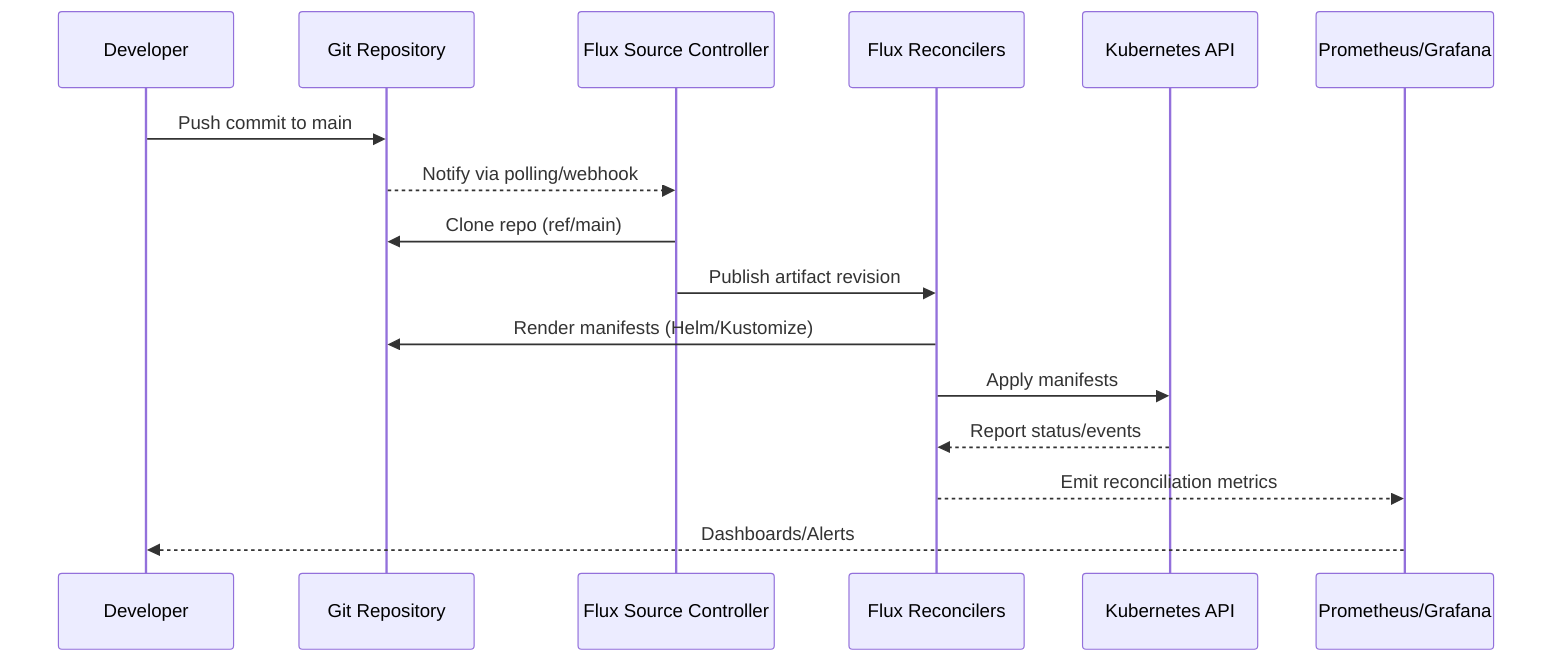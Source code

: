 sequenceDiagram
    participant Dev as Developer
    participant Repo as Git Repository
    participant FluxSrc as Flux Source Controller
    participant FluxRecon as Flux Reconcilers
    participant K8s as Kubernetes API
    participant Metrics as Prometheus/Grafana

    Dev->>Repo: Push commit to main
    Repo-->>FluxSrc: Notify via polling/webhook
    FluxSrc->>Repo: Clone repo (ref/main)
    FluxSrc->>FluxRecon: Publish artifact revision
    FluxRecon->>Repo: Render manifests (Helm/Kustomize)
    FluxRecon->>K8s: Apply manifests
    K8s-->>FluxRecon: Report status/events
    FluxRecon-->>Metrics: Emit reconciliation metrics
    Metrics-->>Dev: Dashboards/Alerts